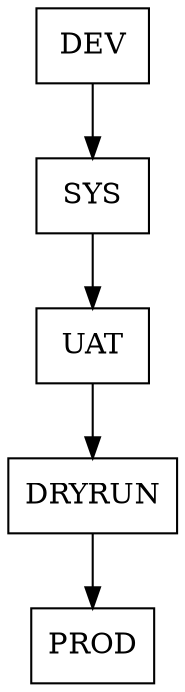 digraph G {
    DEV        [label="DEV", shape="box"]
    SYS        [label="SYS", shape="box"]
    UAT        [label="UAT", shape="box"]
    DRYRUN     [label="DRYRUN", shape="box"]
    PROD       [label="PROD", shape="box"]
    
    DEV -> SYS
    SYS -> UAT
    UAT -> DRYRUN
    DRYRUN -> PROD
}
